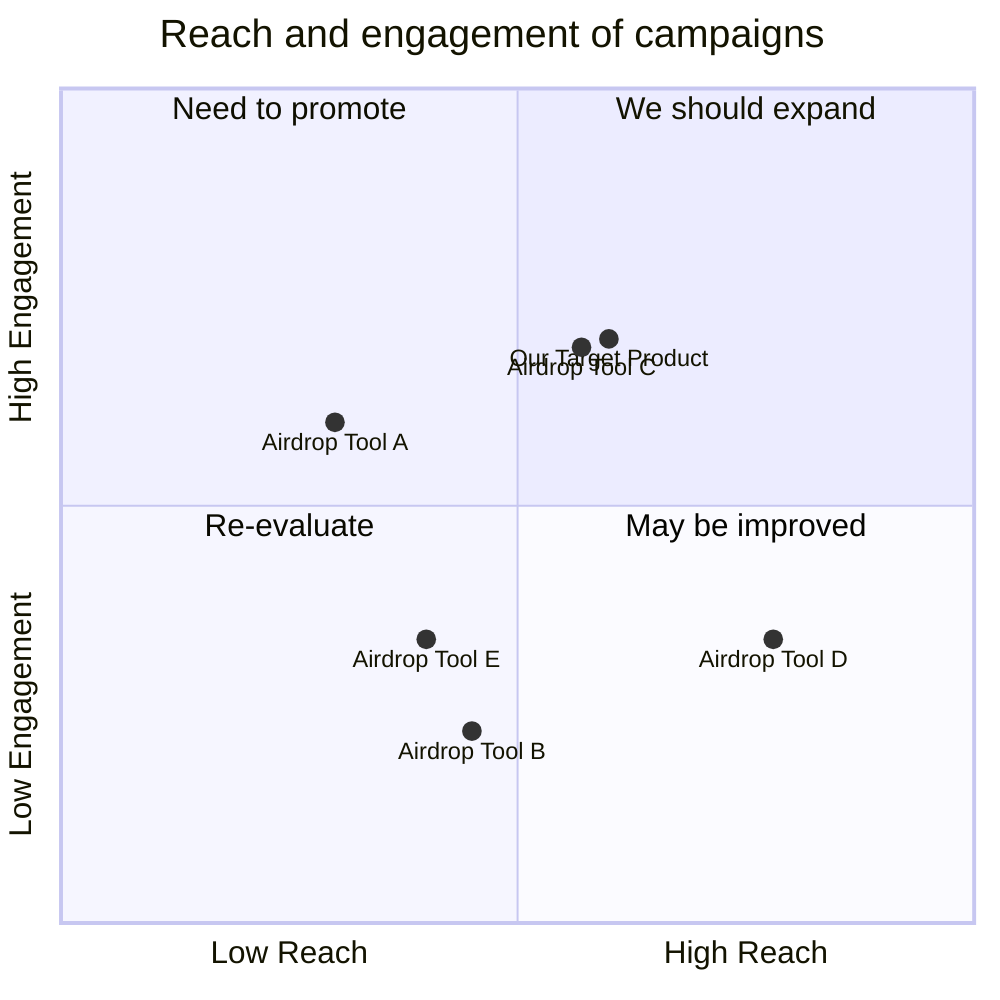 quadrantChart
    title Reach and engagement of campaigns
    x-axis Low Reach --> High Reach
    y-axis Low Engagement --> High Engagement
    quadrant-1 We should expand
    quadrant-2 Need to promote
    quadrant-3 Re-evaluate
    quadrant-4 May be improved
    "Airdrop Tool A": [0.3, 0.6]
    "Airdrop Tool B": [0.45, 0.23]
    "Airdrop Tool C": [0.57, 0.69]
    "Airdrop Tool D": [0.78, 0.34]
    "Airdrop Tool E": [0.40, 0.34]
    "Our Target Product": [0.6, 0.7]